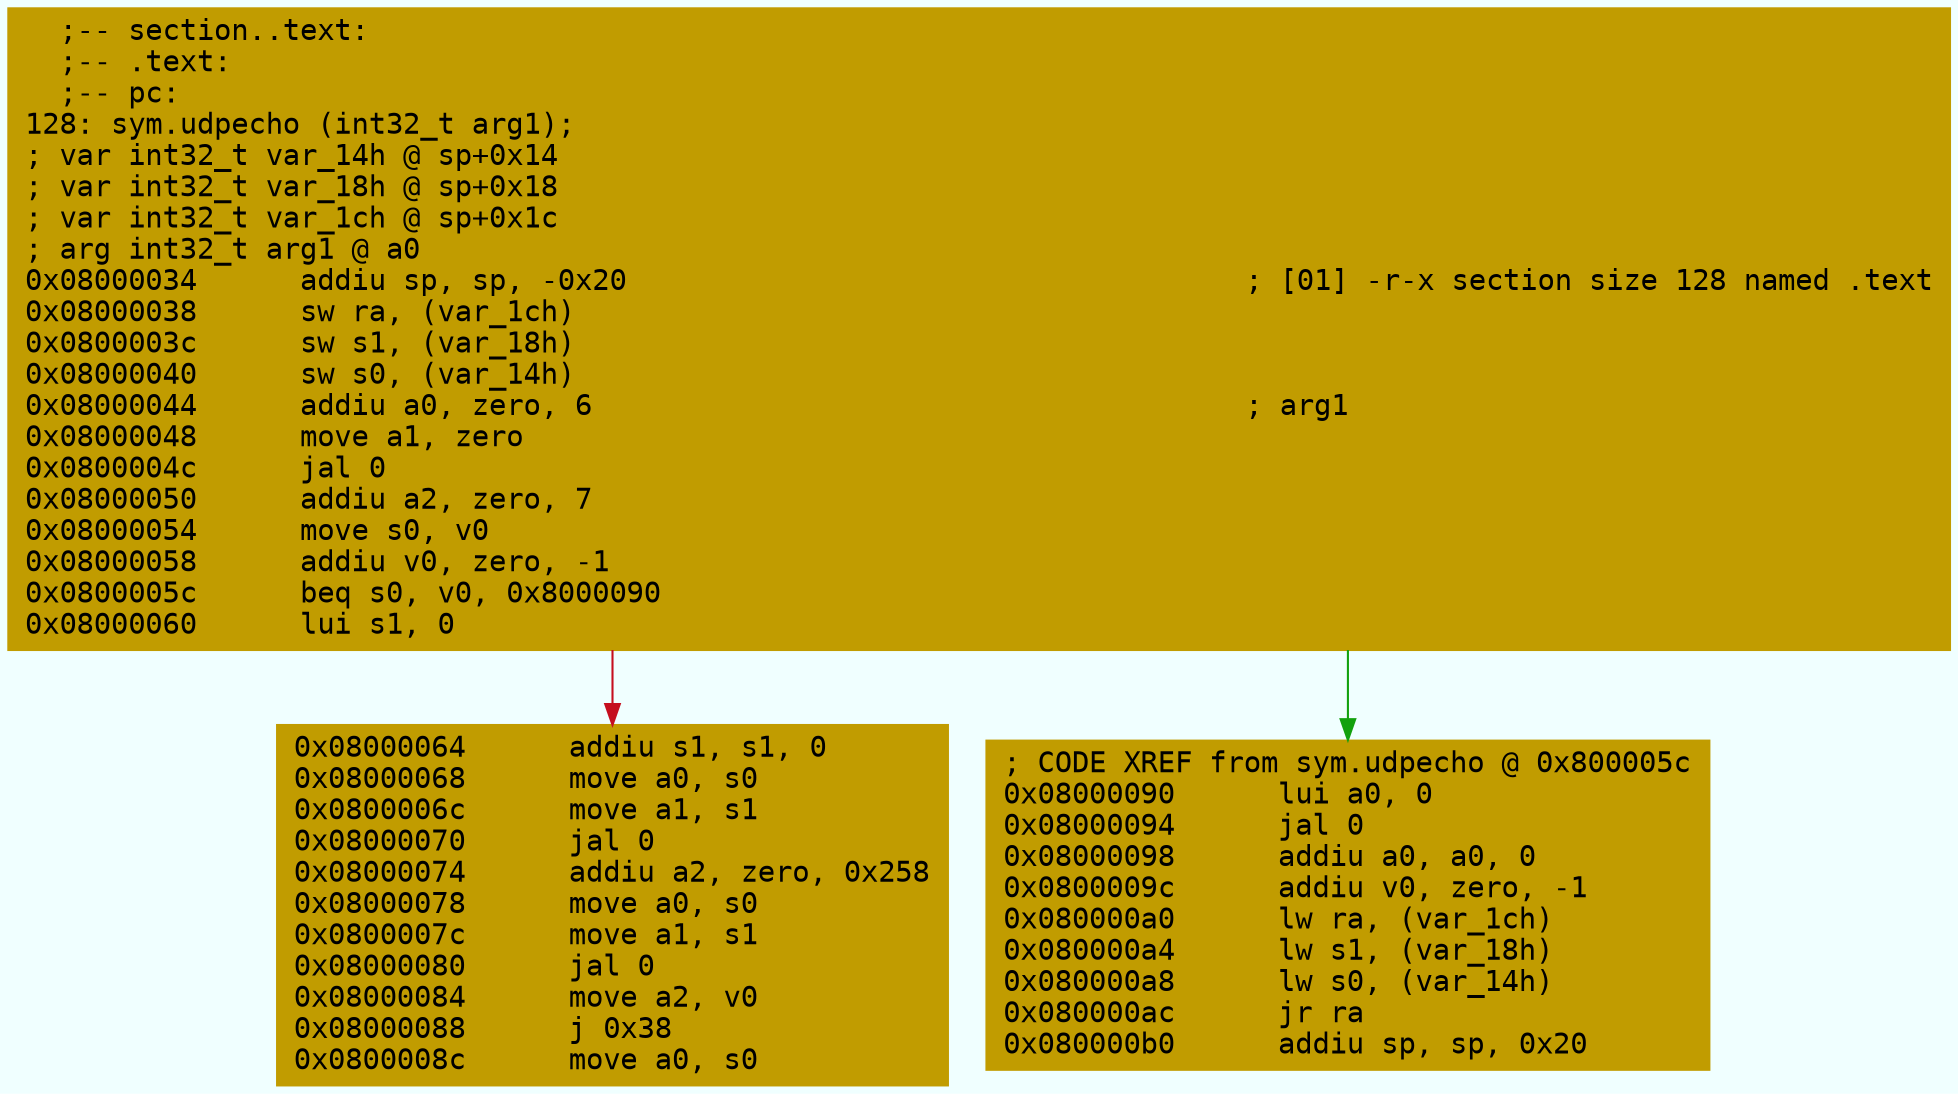 digraph code {
	graph [bgcolor=azure fontsize=8 fontname="Courier" splines="ortho"];
	node [fillcolor=gray style=filled shape=box];
	edge [arrowhead="normal"];
	"0x08000034" [URL="sym.udpecho/0x08000034", fillcolor="#c19c00",color="#c19c00", fontname="Courier",label="  ;-- section..text:\l  ;-- .text:\l  ;-- pc:\l128: sym.udpecho (int32_t arg1);\l; var int32_t var_14h @ sp+0x14\l; var int32_t var_18h @ sp+0x18\l; var int32_t var_1ch @ sp+0x1c\l; arg int32_t arg1 @ a0\l0x08000034      addiu sp, sp, -0x20                                    ; [01] -r-x section size 128 named .text\l0x08000038      sw ra, (var_1ch)\l0x0800003c      sw s1, (var_18h)\l0x08000040      sw s0, (var_14h)\l0x08000044      addiu a0, zero, 6                                      ; arg1\l0x08000048      move a1, zero\l0x0800004c      jal 0\l0x08000050      addiu a2, zero, 7\l0x08000054      move s0, v0\l0x08000058      addiu v0, zero, -1\l0x0800005c      beq s0, v0, 0x8000090\l0x08000060      lui s1, 0\l"]
	"0x08000064" [URL="sym.udpecho/0x08000064", fillcolor="#c19c00",color="#c19c00", fontname="Courier",label="0x08000064      addiu s1, s1, 0\l0x08000068      move a0, s0\l0x0800006c      move a1, s1\l0x08000070      jal 0\l0x08000074      addiu a2, zero, 0x258\l0x08000078      move a0, s0\l0x0800007c      move a1, s1\l0x08000080      jal 0\l0x08000084      move a2, v0\l0x08000088      j 0x38\l0x0800008c      move a0, s0\l"]
	"0x08000090" [URL="sym.udpecho/0x08000090", fillcolor="#c19c00",color="#c19c00", fontname="Courier",label="; CODE XREF from sym.udpecho @ 0x800005c\l0x08000090      lui a0, 0\l0x08000094      jal 0\l0x08000098      addiu a0, a0, 0\l0x0800009c      addiu v0, zero, -1\l0x080000a0      lw ra, (var_1ch)\l0x080000a4      lw s1, (var_18h)\l0x080000a8      lw s0, (var_14h)\l0x080000ac      jr ra\l0x080000b0      addiu sp, sp, 0x20\l"]
        "0x08000034" -> "0x08000090" [color="#13a10e"];
        "0x08000034" -> "0x08000064" [color="#c50f1f"];
}
